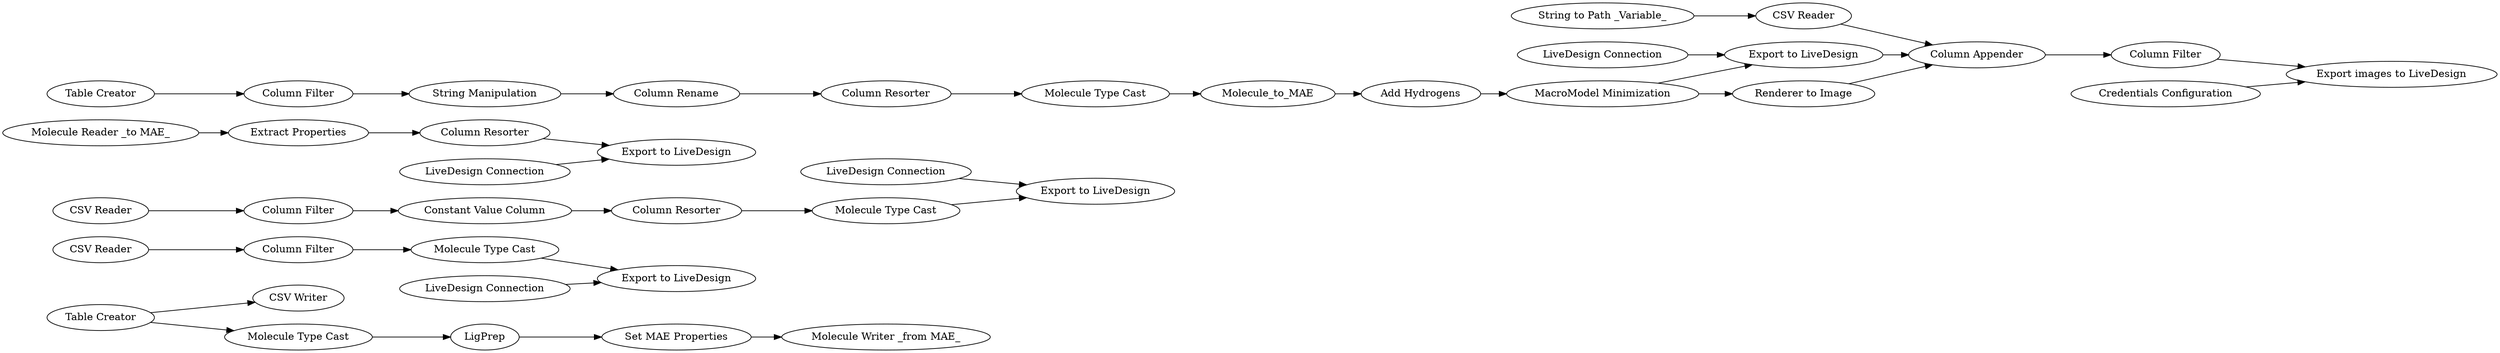 digraph {
	11 [label="CSV Writer"]
	33 [label="CSV Reader"]
	51 [label="Table Creator"]
	55 [label="LiveDesign Connection"]
	56 [label="Molecule Type Cast"]
	57 [label="Export to LiveDesign"]
	58 [label="Column Filter"]
	59 [label="LiveDesign Connection"]
	60 [label="CSV Reader"]
	61 [label="Molecule Type Cast"]
	62 [label="Export to LiveDesign"]
	63 [label="Column Filter"]
	64 [label="Constant Value Column"]
	65 [label="Column Resorter"]
	66 [label="Molecule Reader _to MAE_"]
	67 [label="Extract Properties"]
	68 [label="Molecule Writer _from MAE_"]
	69 [label=LigPrep]
	70 [label="Molecule Type Cast"]
	71 [label="Set MAE Properties"]
	72 [label="LiveDesign Connection"]
	74 [label="Export to LiveDesign"]
	77 [label="Column Resorter"]
	198 [label="Export images to LiveDesign"]
	190 [label="CSV Reader"]
	191 [label="String to Path _Variable_"]
	192 [label="Column Filter"]
	194 [label="Column Appender"]
	200 [label="Credentials Configuration"]
	201 [label="LiveDesign Connection"]
	203 [label="Renderer to Image"]
	206 [label="Table Creator"]
	207 [label="Export to LiveDesign"]
	197 [label="MacroModel Minimization"]
	202 [label="Add Hydrogens"]
	204 [label="Molecule Type Cast"]
	205 [label="String Manipulation"]
	208 [label="Column Filter"]
	209 [label="Column Rename"]
	210 [label=Molecule_to_MAE]
	211 [label="Column Resorter"]
	190 -> 194
	191 -> 190
	194 -> 192
	202 -> 197
	204 -> 210
	205 -> 209
	208 -> 205
	209 -> 211
	210 -> 202
	211 -> 204
	33 -> 58
	51 -> 70
	51 -> 11
	55 -> 57
	56 -> 57
	58 -> 56
	59 -> 62
	60 -> 63
	61 -> 62
	63 -> 64
	64 -> 65
	65 -> 61
	66 -> 67
	67 -> 77
	69 -> 71
	70 -> 69
	71 -> 68
	72 -> 74
	77 -> 74
	192 -> 198
	200 -> 198
	201 -> 207
	203 -> 194
	206 -> 208
	207 -> 194
	197 -> 207
	197 -> 203
	rankdir=LR
}
